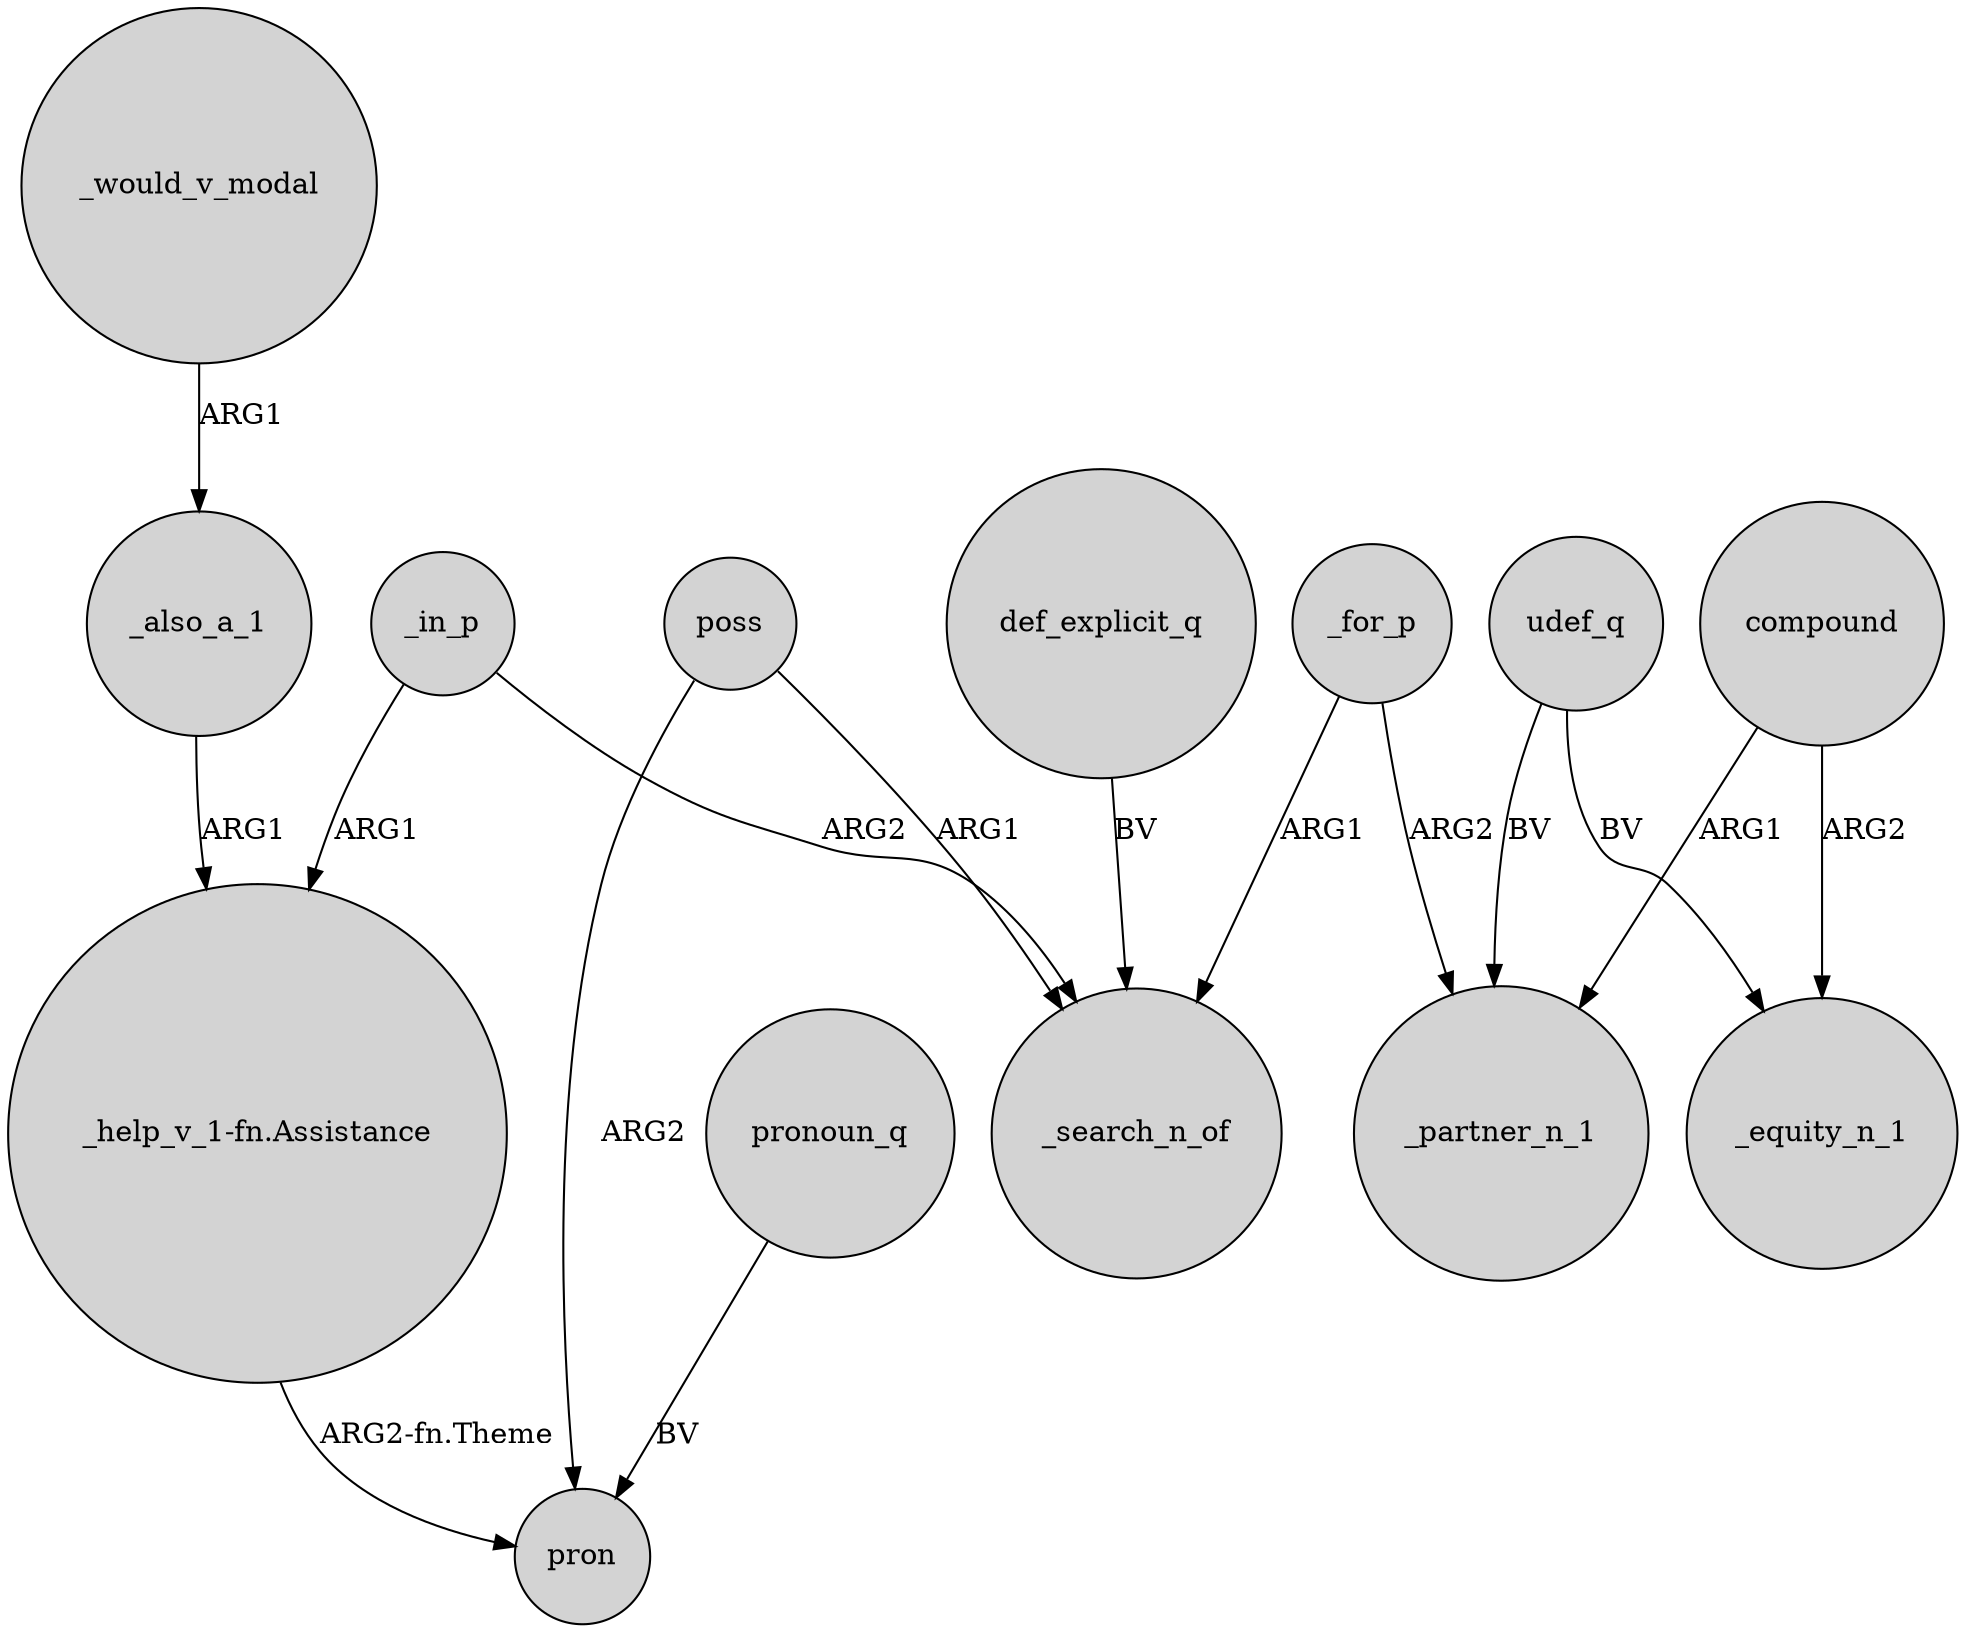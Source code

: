 digraph {
	node [shape=circle style=filled]
	"_help_v_1-fn.Assistance" -> pron [label="ARG2-fn.Theme"]
	compound -> _partner_n_1 [label=ARG1]
	_in_p -> _search_n_of [label=ARG2]
	def_explicit_q -> _search_n_of [label=BV]
	_would_v_modal -> _also_a_1 [label=ARG1]
	_in_p -> "_help_v_1-fn.Assistance" [label=ARG1]
	poss -> _search_n_of [label=ARG1]
	_for_p -> _search_n_of [label=ARG1]
	poss -> pron [label=ARG2]
	udef_q -> _partner_n_1 [label=BV]
	compound -> _equity_n_1 [label=ARG2]
	_for_p -> _partner_n_1 [label=ARG2]
	udef_q -> _equity_n_1 [label=BV]
	_also_a_1 -> "_help_v_1-fn.Assistance" [label=ARG1]
	pronoun_q -> pron [label=BV]
}
